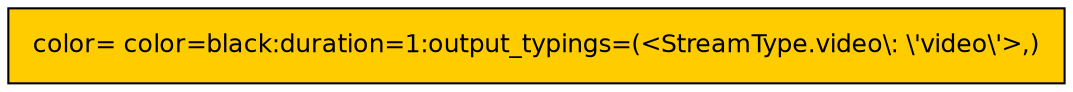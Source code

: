 digraph {
	rankdir=LR
	fontname=Helvetica
	fontsize=12
	"3064ec056e14e614" [label=" color= color=black:duration=1:output_typings=(<StreamType.video\\: \\\'video\\\'>\,) " fillcolor="#ffcc00" fontname=Helvetica fontsize=12 shape=box style=filled]
}
